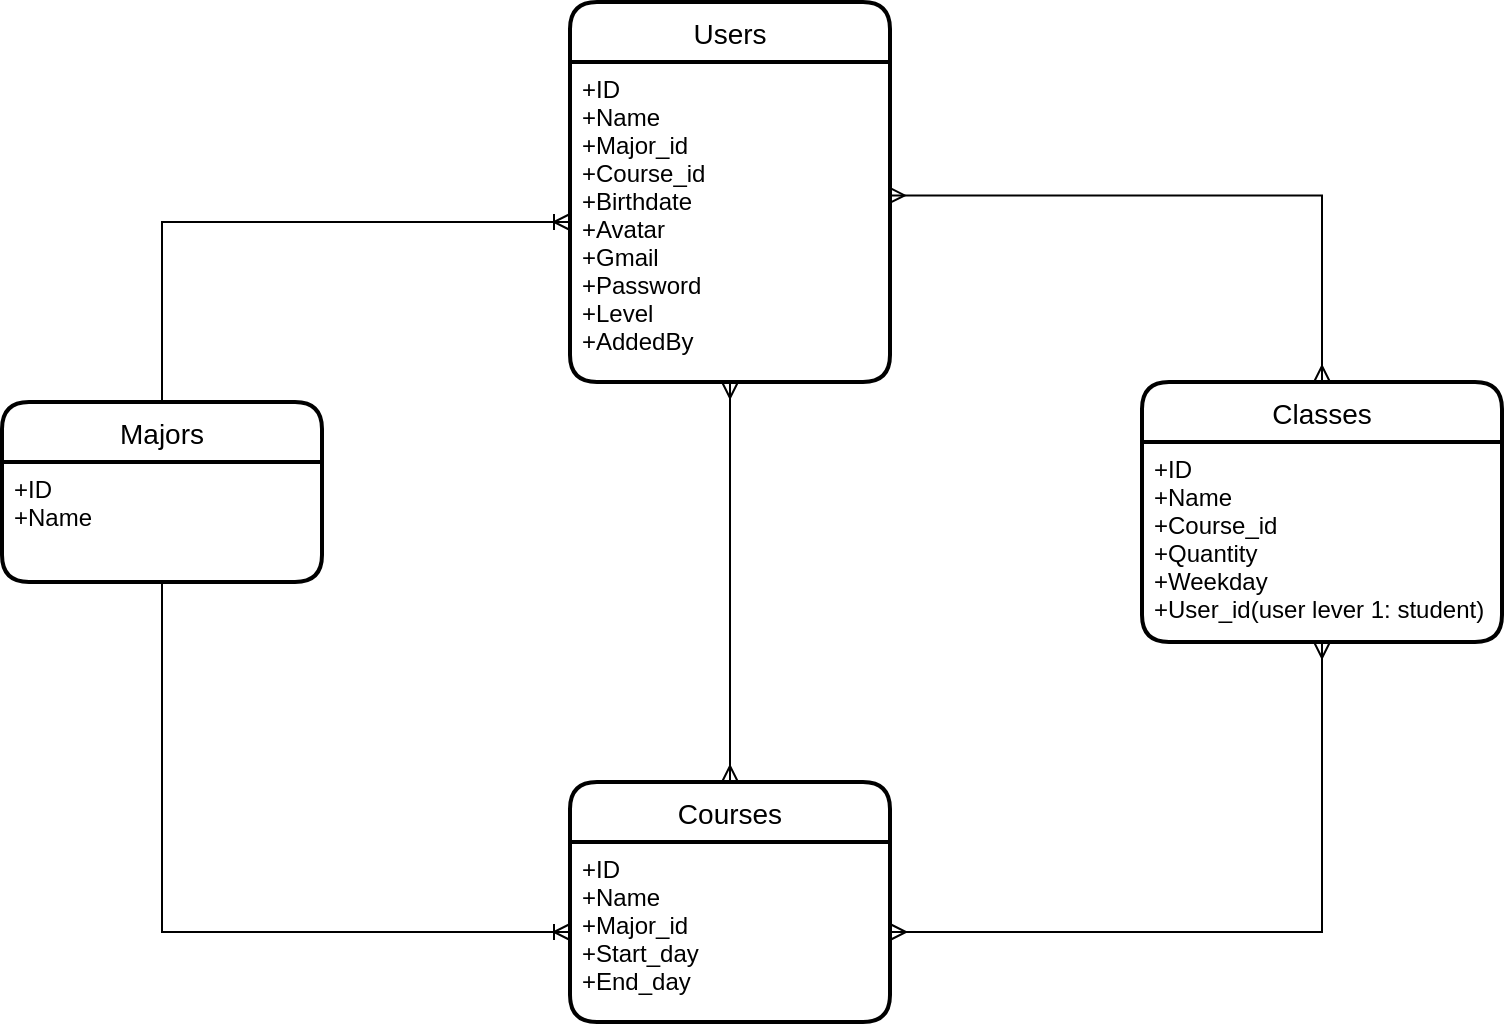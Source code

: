 <mxfile version="17.4.6" type="device"><diagram id="ZFB1o7a9MBSXmdI-FnLY" name="Page-1"><mxGraphModel dx="1131" dy="592" grid="1" gridSize="10" guides="1" tooltips="1" connect="1" arrows="1" fold="1" page="1" pageScale="1" pageWidth="827" pageHeight="1169" math="0" shadow="0"><root><mxCell id="0"/><mxCell id="1" parent="0"/><mxCell id="i3qqgHYiVEMcwFEuGcJN-6" value="Users" style="swimlane;childLayout=stackLayout;horizontal=1;startSize=30;horizontalStack=0;rounded=1;fontSize=14;fontStyle=0;strokeWidth=2;resizeParent=0;resizeLast=1;shadow=0;dashed=0;align=center;" parent="1" vertex="1"><mxGeometry x="334" y="30" width="160" height="190" as="geometry"/></mxCell><mxCell id="i3qqgHYiVEMcwFEuGcJN-7" value="+ID&#10;+Name&#10;+Major_id&#10;+Course_id&#10;+Birthdate&#10;+Avatar&#10;+Gmail&#10;+Password&#10;+Level&#10;+AddedBy" style="align=left;strokeColor=none;fillColor=none;spacingLeft=4;fontSize=12;verticalAlign=top;resizable=0;rotatable=0;part=1;" parent="i3qqgHYiVEMcwFEuGcJN-6" vertex="1"><mxGeometry y="30" width="160" height="160" as="geometry"/></mxCell><mxCell id="aoYHZ8c70Qp43yfdJp0Z-2" value="Classes" style="swimlane;childLayout=stackLayout;horizontal=1;startSize=30;horizontalStack=0;rounded=1;fontSize=14;fontStyle=0;strokeWidth=2;resizeParent=0;resizeLast=1;shadow=0;dashed=0;align=center;" vertex="1" parent="1"><mxGeometry x="620" y="220" width="180" height="130" as="geometry"/></mxCell><mxCell id="aoYHZ8c70Qp43yfdJp0Z-14" style="edgeStyle=none;rounded=0;orthogonalLoop=1;jettySize=auto;html=1;" edge="1" parent="aoYHZ8c70Qp43yfdJp0Z-2" source="aoYHZ8c70Qp43yfdJp0Z-3" target="aoYHZ8c70Qp43yfdJp0Z-2"><mxGeometry relative="1" as="geometry"/></mxCell><mxCell id="aoYHZ8c70Qp43yfdJp0Z-3" value="+ID&#10;+Name&#10;+Course_id&#10;+Quantity&#10;+Weekday&#10;+User_id(user lever 1: student)" style="align=left;strokeColor=none;fillColor=none;spacingLeft=4;fontSize=12;verticalAlign=top;resizable=0;rotatable=0;part=1;" vertex="1" parent="aoYHZ8c70Qp43yfdJp0Z-2"><mxGeometry y="30" width="180" height="100" as="geometry"/></mxCell><mxCell id="aoYHZ8c70Qp43yfdJp0Z-4" value="Majors" style="swimlane;childLayout=stackLayout;horizontal=1;startSize=30;horizontalStack=0;rounded=1;fontSize=14;fontStyle=0;strokeWidth=2;resizeParent=0;resizeLast=1;shadow=0;dashed=0;align=center;" vertex="1" parent="1"><mxGeometry x="50" y="230" width="160" height="90" as="geometry"/></mxCell><mxCell id="aoYHZ8c70Qp43yfdJp0Z-5" value="+ID&#10;+Name" style="align=left;strokeColor=none;fillColor=none;spacingLeft=4;fontSize=12;verticalAlign=top;resizable=0;rotatable=0;part=1;" vertex="1" parent="aoYHZ8c70Qp43yfdJp0Z-4"><mxGeometry y="30" width="160" height="60" as="geometry"/></mxCell><mxCell id="aoYHZ8c70Qp43yfdJp0Z-6" value="Courses" style="swimlane;childLayout=stackLayout;horizontal=1;startSize=30;horizontalStack=0;rounded=1;fontSize=14;fontStyle=0;strokeWidth=2;resizeParent=0;resizeLast=1;shadow=0;dashed=0;align=center;" vertex="1" parent="1"><mxGeometry x="334" y="420" width="160" height="120" as="geometry"/></mxCell><mxCell id="aoYHZ8c70Qp43yfdJp0Z-7" value="+ID&#10;+Name&#10;+Major_id&#10;+Start_day&#10;+End_day" style="align=left;strokeColor=none;fillColor=none;spacingLeft=4;fontSize=12;verticalAlign=top;resizable=0;rotatable=0;part=1;" vertex="1" parent="aoYHZ8c70Qp43yfdJp0Z-6"><mxGeometry y="30" width="160" height="90" as="geometry"/></mxCell><mxCell id="aoYHZ8c70Qp43yfdJp0Z-9" value="" style="edgeStyle=orthogonalEdgeStyle;fontSize=12;html=1;endArrow=ERmany;startArrow=ERmany;rounded=0;entryX=0.5;entryY=0;entryDx=0;entryDy=0;exitX=0.996;exitY=0.417;exitDx=0;exitDy=0;exitPerimeter=0;" edge="1" parent="1" source="i3qqgHYiVEMcwFEuGcJN-7" target="aoYHZ8c70Qp43yfdJp0Z-2"><mxGeometry width="100" height="100" relative="1" as="geometry"><mxPoint x="510" y="150" as="sourcePoint"/><mxPoint x="620" y="280" as="targetPoint"/><Array as="points"><mxPoint x="710" y="127"/></Array></mxGeometry></mxCell><mxCell id="aoYHZ8c70Qp43yfdJp0Z-10" value="" style="edgeStyle=orthogonalEdgeStyle;fontSize=12;html=1;endArrow=ERoneToMany;rounded=0;exitX=0.5;exitY=1;exitDx=0;exitDy=0;entryX=0;entryY=0.5;entryDx=0;entryDy=0;" edge="1" parent="1" source="aoYHZ8c70Qp43yfdJp0Z-5" target="aoYHZ8c70Qp43yfdJp0Z-7"><mxGeometry width="100" height="100" relative="1" as="geometry"><mxPoint x="520" y="380" as="sourcePoint"/><mxPoint x="620" y="280" as="targetPoint"/></mxGeometry></mxCell><mxCell id="aoYHZ8c70Qp43yfdJp0Z-11" value="" style="edgeStyle=orthogonalEdgeStyle;fontSize=12;html=1;endArrow=ERoneToMany;rounded=0;exitX=0.5;exitY=0;exitDx=0;exitDy=0;entryX=0;entryY=0.5;entryDx=0;entryDy=0;" edge="1" parent="1" source="aoYHZ8c70Qp43yfdJp0Z-4" target="i3qqgHYiVEMcwFEuGcJN-7"><mxGeometry width="100" height="100" relative="1" as="geometry"><mxPoint x="330" y="130" as="sourcePoint"/><mxPoint x="620" y="210" as="targetPoint"/></mxGeometry></mxCell><mxCell id="aoYHZ8c70Qp43yfdJp0Z-12" value="" style="edgeStyle=orthogonalEdgeStyle;fontSize=12;html=1;endArrow=ERmany;startArrow=ERmany;rounded=0;exitX=1;exitY=0.5;exitDx=0;exitDy=0;entryX=0.5;entryY=1;entryDx=0;entryDy=0;" edge="1" parent="1" source="aoYHZ8c70Qp43yfdJp0Z-7" target="aoYHZ8c70Qp43yfdJp0Z-3"><mxGeometry width="100" height="100" relative="1" as="geometry"><mxPoint x="520" y="310" as="sourcePoint"/><mxPoint x="620" y="210" as="targetPoint"/></mxGeometry></mxCell><mxCell id="aoYHZ8c70Qp43yfdJp0Z-13" value="" style="fontSize=12;html=1;endArrow=ERmany;startArrow=ERmany;rounded=0;exitX=0.5;exitY=0;exitDx=0;exitDy=0;entryX=0.5;entryY=1;entryDx=0;entryDy=0;" edge="1" parent="1" source="aoYHZ8c70Qp43yfdJp0Z-6" target="i3qqgHYiVEMcwFEuGcJN-7"><mxGeometry width="100" height="100" relative="1" as="geometry"><mxPoint x="520" y="310" as="sourcePoint"/><mxPoint x="620" y="210" as="targetPoint"/></mxGeometry></mxCell></root></mxGraphModel></diagram></mxfile>